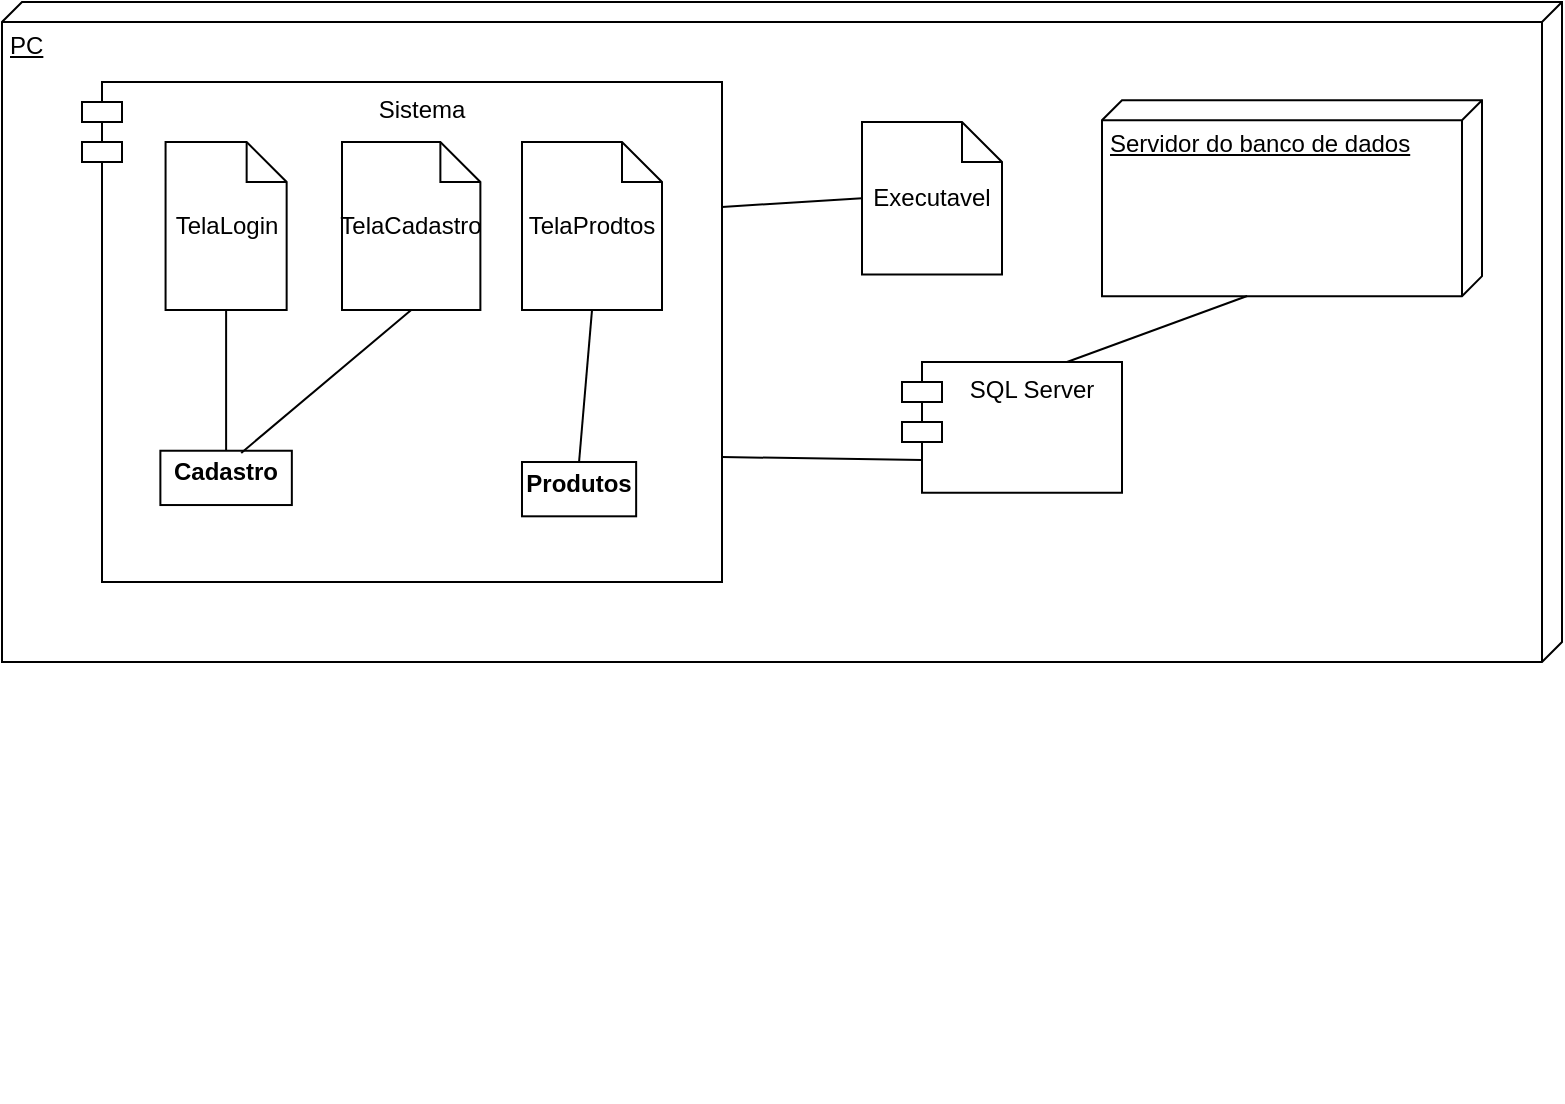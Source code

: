 <mxfile version="24.7.17" pages="2">
  <diagram name="Implatação" id="_jMj_uU0FSBKg3aCDmwn">
    <mxGraphModel dx="874" dy="532" grid="1" gridSize="10" guides="1" tooltips="1" connect="1" arrows="1" fold="1" page="1" pageScale="1" pageWidth="1200" pageHeight="1920" math="0" shadow="0">
      <root>
        <mxCell id="0" />
        <mxCell id="1" parent="0" />
        <mxCell id="rhAnHajS0sDxdfcfRojx-38" value="" style="group" parent="1" vertex="1" connectable="0">
          <mxGeometry x="440" y="310" width="360" height="490" as="geometry" />
        </mxCell>
        <mxCell id="17rz7JHawrfv5bBCRYl7-2" value="" style="group" parent="rhAnHajS0sDxdfcfRojx-38" vertex="1" connectable="0">
          <mxGeometry x="-420" y="-60" width="780" height="330" as="geometry" />
        </mxCell>
        <mxCell id="rhAnHajS0sDxdfcfRojx-17" value="PC" style="verticalAlign=top;align=left;spacingTop=8;spacingLeft=2;spacingRight=12;shape=cube;size=10;direction=south;fontStyle=4;html=1;whiteSpace=wrap;container=0;" parent="17rz7JHawrfv5bBCRYl7-2" vertex="1">
          <mxGeometry width="780" height="330" as="geometry" />
        </mxCell>
        <mxCell id="rhAnHajS0sDxdfcfRojx-19" value="Executavel" style="shape=note;size=20;whiteSpace=wrap;html=1;container=0;" parent="17rz7JHawrfv5bBCRYl7-2" vertex="1">
          <mxGeometry x="430" y="59.996" width="70" height="76.222" as="geometry" />
        </mxCell>
        <mxCell id="rhAnHajS0sDxdfcfRojx-3" value="Servidor do banco de dados" style="verticalAlign=top;align=left;spacingTop=8;spacingLeft=2;spacingRight=12;shape=cube;size=10;direction=south;fontStyle=4;html=1;whiteSpace=wrap;container=0;" parent="17rz7JHawrfv5bBCRYl7-2" vertex="1">
          <mxGeometry x="550" y="49.106" width="190" height="98.0" as="geometry" />
        </mxCell>
        <mxCell id="rhAnHajS0sDxdfcfRojx-5" value="SQL Server" style="shape=module;align=left;spacingLeft=20;align=center;verticalAlign=top;whiteSpace=wrap;html=1;container=0;" parent="17rz7JHawrfv5bBCRYl7-2" vertex="1">
          <mxGeometry x="450" y="179.997" width="110" height="65.333" as="geometry" />
        </mxCell>
        <mxCell id="rhAnHajS0sDxdfcfRojx-36" style="rounded=0;orthogonalLoop=1;jettySize=auto;html=1;entryX=0.999;entryY=0.618;entryDx=0;entryDy=0;entryPerimeter=0;endArrow=none;endFill=0;exitX=0.75;exitY=0;exitDx=0;exitDy=0;" parent="17rz7JHawrfv5bBCRYl7-2" source="rhAnHajS0sDxdfcfRojx-5" target="rhAnHajS0sDxdfcfRojx-3" edge="1">
          <mxGeometry relative="1" as="geometry">
            <mxPoint x="550" y="229" as="sourcePoint" />
          </mxGeometry>
        </mxCell>
        <mxCell id="rhAnHajS0sDxdfcfRojx-31" value="Sistema" style="shape=module;align=left;spacingLeft=20;align=center;verticalAlign=top;whiteSpace=wrap;html=1;container=0;" parent="17rz7JHawrfv5bBCRYl7-2" vertex="1">
          <mxGeometry x="40" y="40" width="320" height="250" as="geometry" />
        </mxCell>
        <mxCell id="rhAnHajS0sDxdfcfRojx-34" style="rounded=0;orthogonalLoop=1;jettySize=auto;html=1;endArrow=none;endFill=0;entryX=1;entryY=0.25;entryDx=0;entryDy=0;exitX=0;exitY=0.5;exitDx=0;exitDy=0;exitPerimeter=0;" parent="17rz7JHawrfv5bBCRYl7-2" source="rhAnHajS0sDxdfcfRojx-19" target="rhAnHajS0sDxdfcfRojx-31" edge="1">
          <mxGeometry relative="1" as="geometry">
            <mxPoint x="410" y="120" as="sourcePoint" />
            <mxPoint x="297" y="298" as="targetPoint" />
          </mxGeometry>
        </mxCell>
        <mxCell id="rhAnHajS0sDxdfcfRojx-35" style="rounded=0;orthogonalLoop=1;jettySize=auto;html=1;endArrow=none;endFill=0;exitX=0;exitY=0.75;exitDx=10;exitDy=0;exitPerimeter=0;entryX=1;entryY=0.75;entryDx=0;entryDy=0;" parent="17rz7JHawrfv5bBCRYl7-2" source="rhAnHajS0sDxdfcfRojx-5" target="rhAnHajS0sDxdfcfRojx-31" edge="1">
          <mxGeometry relative="1" as="geometry">
            <mxPoint x="490" y="105" as="sourcePoint" />
            <mxPoint x="380" y="297" as="targetPoint" />
          </mxGeometry>
        </mxCell>
        <mxCell id="rhAnHajS0sDxdfcfRojx-23" value="TelaProdtos" style="shape=note;size=20;whiteSpace=wrap;html=1;container=0;" parent="17rz7JHawrfv5bBCRYl7-2" vertex="1">
          <mxGeometry x="260" y="70" width="70" height="84.03" as="geometry" />
        </mxCell>
        <mxCell id="rhAnHajS0sDxdfcfRojx-22" value="TelaCadastro" style="shape=note;size=20;whiteSpace=wrap;html=1;container=0;" parent="17rz7JHawrfv5bBCRYl7-2" vertex="1">
          <mxGeometry x="170.001" y="69.993" width="69.189" height="84.034" as="geometry" />
        </mxCell>
        <mxCell id="rhAnHajS0sDxdfcfRojx-21" value="TelaLogin" style="shape=note;size=20;whiteSpace=wrap;html=1;container=0;" parent="17rz7JHawrfv5bBCRYl7-2" vertex="1">
          <mxGeometry x="81.786" y="69.996" width="60.541" height="84.034" as="geometry" />
        </mxCell>
        <mxCell id="rhAnHajS0sDxdfcfRojx-12" value="&lt;p style=&quot;margin:0px;margin-top:4px;text-align:center;&quot;&gt;&lt;b&gt;Produtos&lt;/b&gt;&lt;/p&gt;" style="verticalAlign=top;align=left;overflow=fill;html=1;whiteSpace=wrap;container=0;" parent="17rz7JHawrfv5bBCRYl7-2" vertex="1">
          <mxGeometry x="259.996" y="230.003" width="57.081" height="27.151" as="geometry" />
        </mxCell>
        <mxCell id="rhAnHajS0sDxdfcfRojx-28" style="rounded=0;orthogonalLoop=1;jettySize=auto;html=1;exitX=0.5;exitY=1;exitDx=0;exitDy=0;exitPerimeter=0;endArrow=none;endFill=0;entryX=0.5;entryY=0;entryDx=0;entryDy=0;" parent="17rz7JHawrfv5bBCRYl7-2" source="rhAnHajS0sDxdfcfRojx-23" target="rhAnHajS0sDxdfcfRojx-12" edge="1">
          <mxGeometry relative="1" as="geometry">
            <mxPoint x="83.514" y="190.756" as="sourcePoint" />
            <mxPoint x="286.757" y="300" as="targetPoint" />
          </mxGeometry>
        </mxCell>
        <mxCell id="rhAnHajS0sDxdfcfRojx-24" style="rounded=0;orthogonalLoop=1;jettySize=auto;html=1;exitX=0.5;exitY=1;exitDx=0;exitDy=0;exitPerimeter=0;endArrow=none;endFill=0;" parent="1" source="rhAnHajS0sDxdfcfRojx-21" target="rhAnHajS0sDxdfcfRojx-10" edge="1">
          <mxGeometry relative="1" as="geometry" />
        </mxCell>
        <mxCell id="rhAnHajS0sDxdfcfRojx-10" value="&lt;p style=&quot;margin:0px;margin-top:4px;text-align:center;&quot;&gt;&lt;b&gt;Cadastro&lt;/b&gt;&lt;/p&gt;" style="verticalAlign=top;align=left;overflow=fill;html=1;whiteSpace=wrap;container=0;" parent="1" vertex="1">
          <mxGeometry x="99.189" y="474.37" width="65.73" height="27.151" as="geometry" />
        </mxCell>
        <mxCell id="rhAnHajS0sDxdfcfRojx-27" style="rounded=0;orthogonalLoop=1;jettySize=auto;html=1;exitX=0.5;exitY=1;exitDx=0;exitDy=0;exitPerimeter=0;endArrow=none;endFill=0;entryX=0.615;entryY=0.04;entryDx=0;entryDy=0;entryPerimeter=0;" parent="1" source="rhAnHajS0sDxdfcfRojx-22" target="rhAnHajS0sDxdfcfRojx-10" edge="1">
          <mxGeometry relative="1" as="geometry">
            <mxPoint x="94.865" y="432.353" as="sourcePoint" />
            <mxPoint x="159.73" y="558.403" as="targetPoint" />
          </mxGeometry>
        </mxCell>
      </root>
    </mxGraphModel>
  </diagram>
  <diagram id="wmW7zyOo5BaI1LXYk2LX" name="Diagrama de sequencia">
    <mxGraphModel dx="874" dy="532" grid="1" gridSize="10" guides="1" tooltips="1" connect="1" arrows="1" fold="1" page="1" pageScale="1" pageWidth="1200" pageHeight="1920" math="0" shadow="0">
      <root>
        <mxCell id="0" />
        <mxCell id="1" parent="0" />
        <mxCell id="buXI_1GvT1zzkP6h9i5b-5" style="rounded=0;orthogonalLoop=1;jettySize=auto;html=1;endArrow=blockThin;endFill=1;entryX=0;entryY=0;entryDx=0;entryDy=5;entryPerimeter=0;" parent="1" source="buXI_1GvT1zzkP6h9i5b-10" target="buXI_1GvT1zzkP6h9i5b-28" edge="1">
          <mxGeometry relative="1" as="geometry">
            <mxPoint x="300" y="195" as="targetPoint" />
            <mxPoint x="140" y="260" as="sourcePoint" />
          </mxGeometry>
        </mxCell>
        <mxCell id="buXI_1GvT1zzkP6h9i5b-36" value="1: SolicitarLogin()" style="edgeLabel;html=1;align=center;verticalAlign=middle;resizable=0;points=[];" parent="buXI_1GvT1zzkP6h9i5b-5" vertex="1" connectable="0">
          <mxGeometry x="-0.072" relative="1" as="geometry">
            <mxPoint x="1" y="-15" as="offset" />
          </mxGeometry>
        </mxCell>
        <mxCell id="buXI_1GvT1zzkP6h9i5b-10" value="" style="shape=umlLifeline;perimeter=lifelinePerimeter;whiteSpace=wrap;html=1;container=1;dropTarget=0;collapsible=0;recursiveResize=0;outlineConnect=0;portConstraint=eastwest;newEdgeStyle={&quot;curved&quot;:0,&quot;rounded&quot;:0};participant=umlActor;" parent="1" vertex="1">
          <mxGeometry x="110" y="120" width="20" height="280" as="geometry" />
        </mxCell>
        <mxCell id="buXI_1GvT1zzkP6h9i5b-20" style="rounded=0;orthogonalLoop=1;jettySize=auto;html=1;endArrow=blockThin;endFill=1;entryX=0;entryY=0;entryDx=0;entryDy=5;entryPerimeter=0;" parent="1" source="buXI_1GvT1zzkP6h9i5b-28" target="buXI_1GvT1zzkP6h9i5b-29" edge="1">
          <mxGeometry relative="1" as="geometry">
            <mxPoint x="490" y="205" as="targetPoint" />
            <mxPoint x="310" y="225" as="sourcePoint" />
          </mxGeometry>
        </mxCell>
        <mxCell id="buXI_1GvT1zzkP6h9i5b-35" value="2:FazerLogin()" style="edgeLabel;html=1;align=center;verticalAlign=bottom;resizable=0;points=[];" parent="buXI_1GvT1zzkP6h9i5b-20" vertex="1" connectable="0">
          <mxGeometry x="0.161" relative="1" as="geometry">
            <mxPoint x="-20" y="-5" as="offset" />
          </mxGeometry>
        </mxCell>
        <mxCell id="buXI_1GvT1zzkP6h9i5b-26" value=":TelaLogin" style="shape=umlLifeline;perimeter=lifelinePerimeter;whiteSpace=wrap;html=1;container=1;dropTarget=0;collapsible=0;recursiveResize=0;outlineConnect=0;portConstraint=eastwest;newEdgeStyle={&quot;curved&quot;:0,&quot;rounded&quot;:0};" parent="1" vertex="1">
          <mxGeometry x="245" y="120" width="100" height="280" as="geometry" />
        </mxCell>
        <mxCell id="buXI_1GvT1zzkP6h9i5b-28" value="" style="html=1;points=[[0,0,0,0,5],[0,1,0,0,-5],[1,0,0,0,5],[1,1,0,0,-5]];perimeter=orthogonalPerimeter;outlineConnect=0;targetShapes=umlLifeline;portConstraint=eastwest;newEdgeStyle={&quot;curved&quot;:0,&quot;rounded&quot;:0};" parent="buXI_1GvT1zzkP6h9i5b-26" vertex="1">
          <mxGeometry x="45" y="80" width="10" height="120" as="geometry" />
        </mxCell>
        <mxCell id="buXI_1GvT1zzkP6h9i5b-27" value=":Cadastro" style="shape=umlLifeline;perimeter=lifelinePerimeter;whiteSpace=wrap;html=1;container=1;dropTarget=0;collapsible=0;recursiveResize=0;outlineConnect=0;portConstraint=eastwest;newEdgeStyle={&quot;curved&quot;:0,&quot;rounded&quot;:0};" parent="1" vertex="1">
          <mxGeometry x="400" y="120" width="100" height="280" as="geometry" />
        </mxCell>
        <mxCell id="buXI_1GvT1zzkP6h9i5b-29" value="" style="html=1;points=[[0,0,0,0,5],[0,1,0,0,-5],[1,0,0,0,5],[1,1,0,0,-5]];perimeter=orthogonalPerimeter;outlineConnect=0;targetShapes=umlLifeline;portConstraint=eastwest;newEdgeStyle={&quot;curved&quot;:0,&quot;rounded&quot;:0};" parent="buXI_1GvT1zzkP6h9i5b-27" vertex="1">
          <mxGeometry x="45" y="110" width="10" height="80" as="geometry" />
        </mxCell>
        <mxCell id="buXI_1GvT1zzkP6h9i5b-31" style="rounded=0;orthogonalLoop=1;jettySize=auto;html=1;exitX=0;exitY=1;exitDx=0;exitDy=-5;exitPerimeter=0;endArrow=blockThin;endFill=1;dashed=1;" parent="1" source="buXI_1GvT1zzkP6h9i5b-29" target="buXI_1GvT1zzkP6h9i5b-28" edge="1">
          <mxGeometry relative="1" as="geometry" />
        </mxCell>
        <mxCell id="buXI_1GvT1zzkP6h9i5b-33" value="4:Malsucedido()" style="edgeLabel;html=1;align=center;verticalAlign=bottom;resizable=0;points=[];" parent="buXI_1GvT1zzkP6h9i5b-31" vertex="1" connectable="0">
          <mxGeometry x="-0.314" y="-2" relative="1" as="geometry">
            <mxPoint x="-32" y="-3" as="offset" />
          </mxGeometry>
        </mxCell>
        <mxCell id="buXI_1GvT1zzkP6h9i5b-37" style="rounded=0;orthogonalLoop=1;jettySize=auto;html=1;exitX=0;exitY=1;exitDx=0;exitDy=-5;exitPerimeter=0;dashed=1;endArrow=blockThin;endFill=1;" parent="1" source="buXI_1GvT1zzkP6h9i5b-28" target="buXI_1GvT1zzkP6h9i5b-10" edge="1">
          <mxGeometry relative="1" as="geometry" />
        </mxCell>
        <mxCell id="G63g1EnuZDpPlqIAEjnG-2" value="5: LoginMalSucedido" style="edgeLabel;html=1;align=center;verticalAlign=middle;resizable=0;points=[];" parent="buXI_1GvT1zzkP6h9i5b-37" vertex="1" connectable="0">
          <mxGeometry x="0.067" y="4" relative="1" as="geometry">
            <mxPoint y="-19" as="offset" />
          </mxGeometry>
        </mxCell>
        <mxCell id="buXI_1GvT1zzkP6h9i5b-38" value=":Produtos" style="shape=umlLifeline;perimeter=lifelinePerimeter;whiteSpace=wrap;html=1;container=1;dropTarget=0;collapsible=0;recursiveResize=0;outlineConnect=0;portConstraint=eastwest;newEdgeStyle={&quot;curved&quot;:0,&quot;rounded&quot;:0};" parent="1" vertex="1">
          <mxGeometry x="570" y="120" width="100" height="280" as="geometry" />
        </mxCell>
        <mxCell id="buXI_1GvT1zzkP6h9i5b-40" value="" style="html=1;points=[[0,0,0,0,5],[0,1,0,0,-5],[1,0,0,0,5],[1,1,0,0,-5]];perimeter=orthogonalPerimeter;outlineConnect=0;targetShapes=umlLifeline;portConstraint=eastwest;newEdgeStyle={&quot;curved&quot;:0,&quot;rounded&quot;:0};" parent="buXI_1GvT1zzkP6h9i5b-38" vertex="1">
          <mxGeometry x="45" y="150" width="10" height="110" as="geometry" />
        </mxCell>
        <mxCell id="buXI_1GvT1zzkP6h9i5b-39" style="rounded=0;orthogonalLoop=1;jettySize=auto;html=1;endArrow=blockThin;endFill=1;" parent="1" source="buXI_1GvT1zzkP6h9i5b-29" target="buXI_1GvT1zzkP6h9i5b-38" edge="1">
          <mxGeometry relative="1" as="geometry" />
        </mxCell>
        <mxCell id="buXI_1GvT1zzkP6h9i5b-42" value="3:LoginBemSucedido()" style="edgeLabel;html=1;align=center;verticalAlign=middle;resizable=0;points=[];" parent="buXI_1GvT1zzkP6h9i5b-39" vertex="1" connectable="0">
          <mxGeometry x="-0.034" relative="1" as="geometry">
            <mxPoint y="-10" as="offset" />
          </mxGeometry>
        </mxCell>
        <mxCell id="buXI_1GvT1zzkP6h9i5b-41" style="rounded=0;orthogonalLoop=1;jettySize=auto;html=1;endArrow=blockThin;endFill=1;" parent="1" edge="1">
          <mxGeometry relative="1" as="geometry">
            <mxPoint x="119.5" y="350" as="sourcePoint" />
            <mxPoint x="615" y="350" as="targetPoint" />
          </mxGeometry>
        </mxCell>
        <mxCell id="G63g1EnuZDpPlqIAEjnG-3" value="6:GerenciarEstoque()" style="edgeLabel;html=1;align=center;verticalAlign=middle;resizable=0;points=[];" parent="buXI_1GvT1zzkP6h9i5b-41" vertex="1" connectable="0">
          <mxGeometry x="-0.017" y="-1" relative="1" as="geometry">
            <mxPoint x="1" y="-11" as="offset" />
          </mxGeometry>
        </mxCell>
      </root>
    </mxGraphModel>
  </diagram>
</mxfile>
